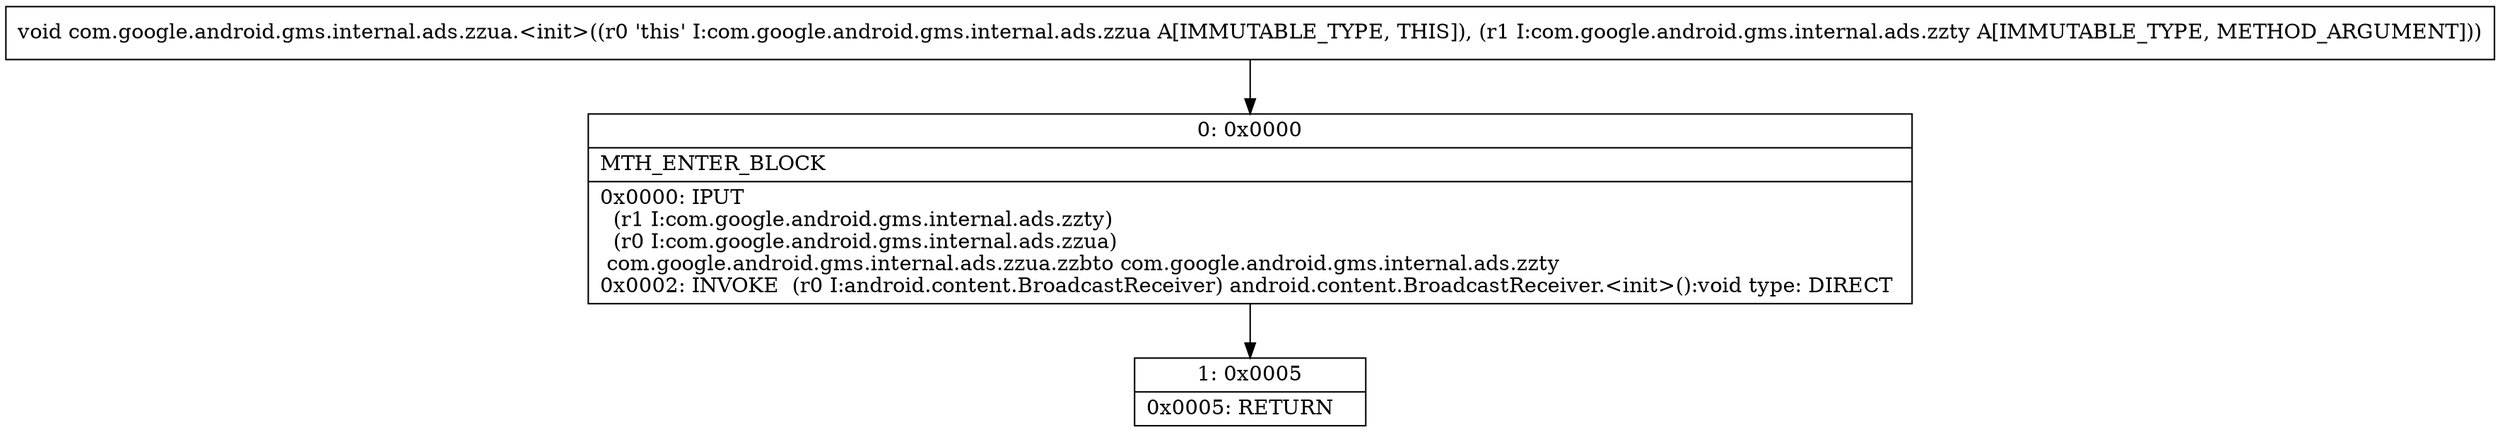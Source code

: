 digraph "CFG forcom.google.android.gms.internal.ads.zzua.\<init\>(Lcom\/google\/android\/gms\/internal\/ads\/zzty;)V" {
Node_0 [shape=record,label="{0\:\ 0x0000|MTH_ENTER_BLOCK\l|0x0000: IPUT  \l  (r1 I:com.google.android.gms.internal.ads.zzty)\l  (r0 I:com.google.android.gms.internal.ads.zzua)\l com.google.android.gms.internal.ads.zzua.zzbto com.google.android.gms.internal.ads.zzty \l0x0002: INVOKE  (r0 I:android.content.BroadcastReceiver) android.content.BroadcastReceiver.\<init\>():void type: DIRECT \l}"];
Node_1 [shape=record,label="{1\:\ 0x0005|0x0005: RETURN   \l}"];
MethodNode[shape=record,label="{void com.google.android.gms.internal.ads.zzua.\<init\>((r0 'this' I:com.google.android.gms.internal.ads.zzua A[IMMUTABLE_TYPE, THIS]), (r1 I:com.google.android.gms.internal.ads.zzty A[IMMUTABLE_TYPE, METHOD_ARGUMENT])) }"];
MethodNode -> Node_0;
Node_0 -> Node_1;
}

